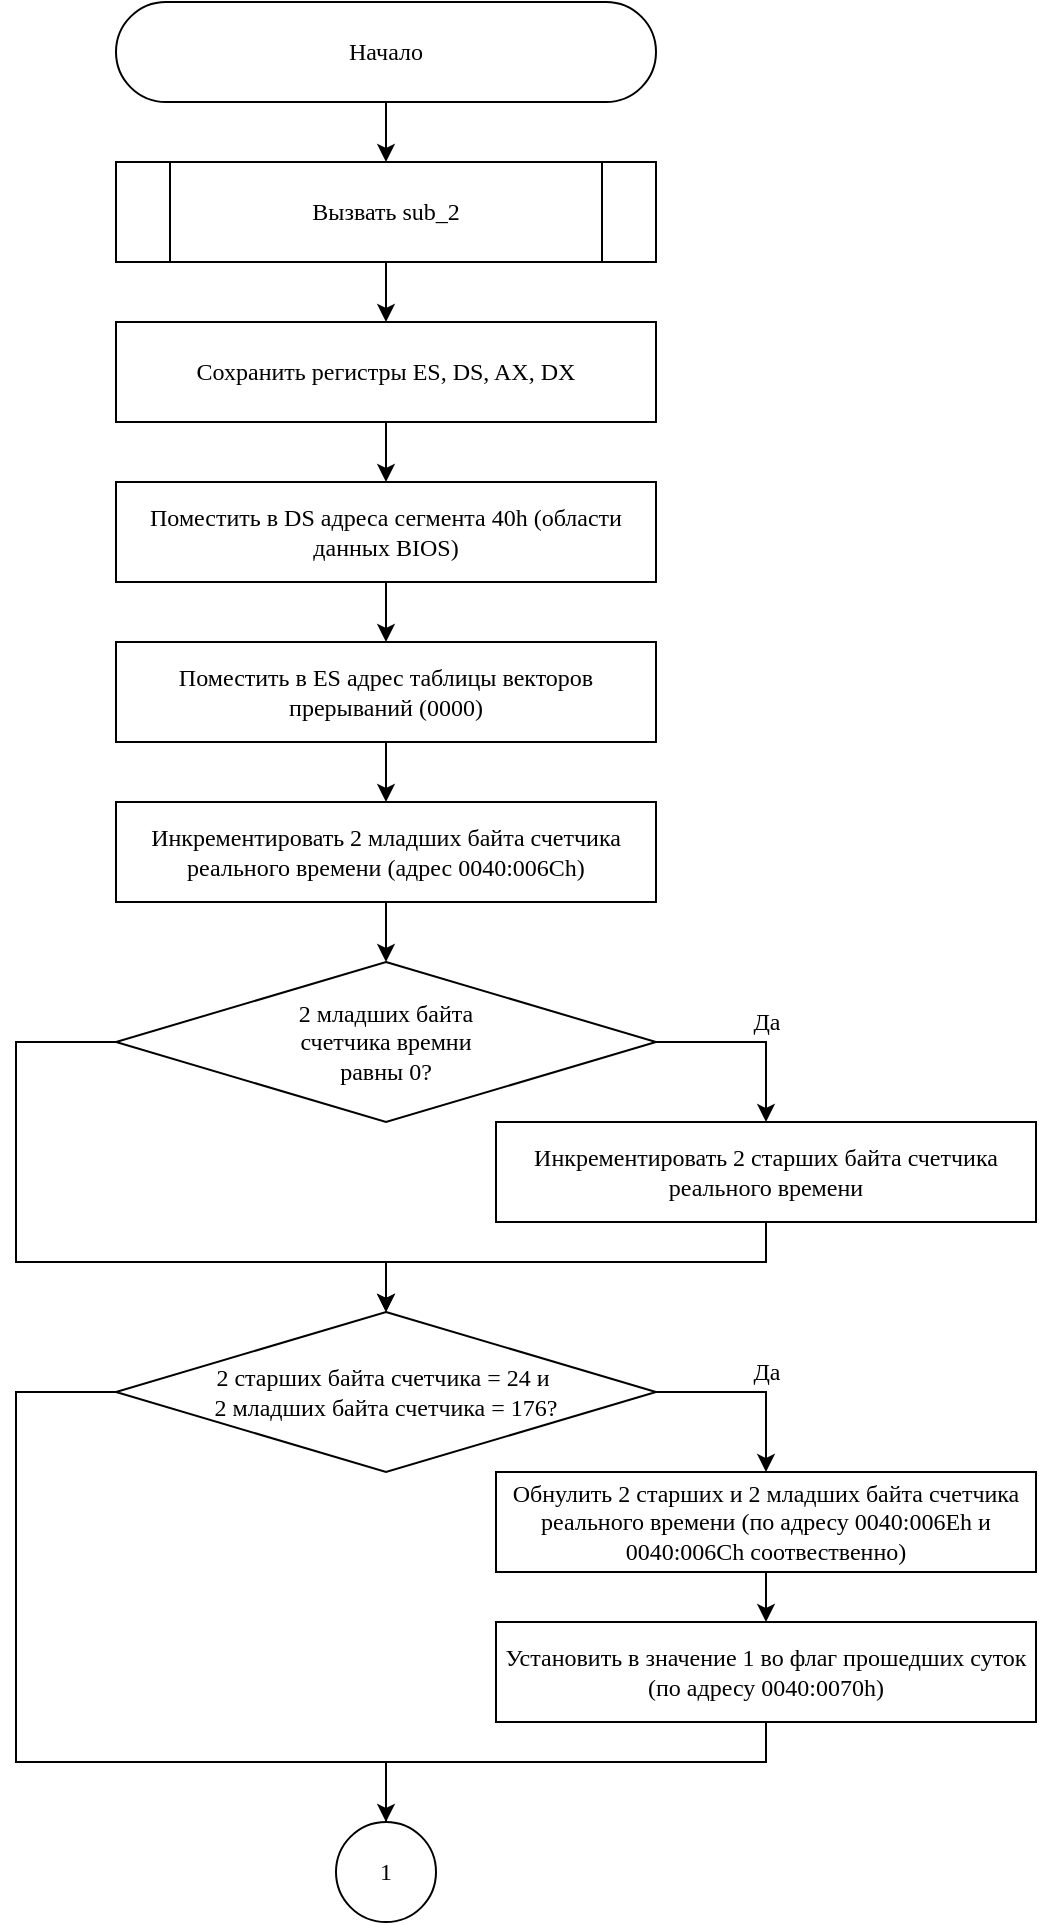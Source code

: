 <mxfile version="20.2.8" type="device"><diagram id="W3nTQl8lb5ZWRrLLP2Ps" name="Page-1"><mxGraphModel dx="1102" dy="857" grid="1" gridSize="10" guides="1" tooltips="1" connect="1" arrows="1" fold="1" page="1" pageScale="1" pageWidth="850" pageHeight="1100" math="0" shadow="0"><root><mxCell id="0"/><mxCell id="1" parent="0"/><mxCell id="3NbvMUNqBw4EXKjgjqQj-3" style="edgeStyle=orthogonalEdgeStyle;rounded=0;orthogonalLoop=1;jettySize=auto;html=1;entryX=0.5;entryY=0;entryDx=0;entryDy=0;" parent="1" source="3NbvMUNqBw4EXKjgjqQj-1" target="3NbvMUNqBw4EXKjgjqQj-2" edge="1"><mxGeometry relative="1" as="geometry"/></mxCell><mxCell id="3NbvMUNqBw4EXKjgjqQj-1" value="&lt;font&gt;Начало&lt;/font&gt;" style="rounded=1;whiteSpace=wrap;html=1;arcSize=50;fontFamily=Times New Roman;" parent="1" vertex="1"><mxGeometry x="290" y="40" width="270" height="50" as="geometry"/></mxCell><mxCell id="3NbvMUNqBw4EXKjgjqQj-5" style="edgeStyle=orthogonalEdgeStyle;rounded=0;orthogonalLoop=1;jettySize=auto;html=1;fontFamily=Times New Roman;" parent="1" source="3NbvMUNqBw4EXKjgjqQj-2" target="3NbvMUNqBw4EXKjgjqQj-4" edge="1"><mxGeometry relative="1" as="geometry"/></mxCell><mxCell id="3NbvMUNqBw4EXKjgjqQj-2" value="Вызвать sub_2" style="shape=process;whiteSpace=wrap;html=1;backgroundOutline=1;rounded=1;arcSize=0;fontFamily=Times New Roman;" parent="1" vertex="1"><mxGeometry x="290" y="120" width="270" height="50" as="geometry"/></mxCell><mxCell id="3NbvMUNqBw4EXKjgjqQj-7" style="edgeStyle=orthogonalEdgeStyle;rounded=0;orthogonalLoop=1;jettySize=auto;html=1;fontFamily=Times New Roman;" parent="1" source="3NbvMUNqBw4EXKjgjqQj-4" target="3NbvMUNqBw4EXKjgjqQj-6" edge="1"><mxGeometry relative="1" as="geometry"/></mxCell><mxCell id="3NbvMUNqBw4EXKjgjqQj-4" value="Сохранить регистры ES, DS, AX, DX" style="rounded=1;whiteSpace=wrap;html=1;fontFamily=Times New Roman;arcSize=0;" parent="1" vertex="1"><mxGeometry x="290" y="200" width="270" height="50" as="geometry"/></mxCell><mxCell id="3NbvMUNqBw4EXKjgjqQj-9" style="edgeStyle=orthogonalEdgeStyle;rounded=0;orthogonalLoop=1;jettySize=auto;html=1;entryX=0.5;entryY=0;entryDx=0;entryDy=0;fontFamily=Times New Roman;" parent="1" source="3NbvMUNqBw4EXKjgjqQj-6" target="3NbvMUNqBw4EXKjgjqQj-8" edge="1"><mxGeometry relative="1" as="geometry"/></mxCell><mxCell id="3NbvMUNqBw4EXKjgjqQj-6" value="Поместить в DS адреса сегмента 40h (области данных BIOS)" style="rounded=1;whiteSpace=wrap;html=1;fontFamily=Times New Roman;arcSize=0;" parent="1" vertex="1"><mxGeometry x="290" y="280" width="270" height="50" as="geometry"/></mxCell><mxCell id="3NbvMUNqBw4EXKjgjqQj-11" style="edgeStyle=orthogonalEdgeStyle;rounded=0;orthogonalLoop=1;jettySize=auto;html=1;fontFamily=Times New Roman;" parent="1" source="3NbvMUNqBw4EXKjgjqQj-8" target="3NbvMUNqBw4EXKjgjqQj-10" edge="1"><mxGeometry relative="1" as="geometry"/></mxCell><mxCell id="3NbvMUNqBw4EXKjgjqQj-8" value="Поместить в ES адрес таблицы векторов прерываний (0000)" style="rounded=1;whiteSpace=wrap;html=1;fontFamily=Times New Roman;arcSize=0;" parent="1" vertex="1"><mxGeometry x="290" y="360" width="270" height="50" as="geometry"/></mxCell><mxCell id="3NbvMUNqBw4EXKjgjqQj-13" style="edgeStyle=orthogonalEdgeStyle;rounded=0;orthogonalLoop=1;jettySize=auto;html=1;entryX=0.5;entryY=0;entryDx=0;entryDy=0;fontFamily=Times New Roman;" parent="1" source="3NbvMUNqBw4EXKjgjqQj-10" target="3NbvMUNqBw4EXKjgjqQj-12" edge="1"><mxGeometry relative="1" as="geometry"/></mxCell><mxCell id="3NbvMUNqBw4EXKjgjqQj-10" value="Инкрементировать 2 младших байта счетчика реального времени (адрес 0040:006Ch)" style="rounded=1;whiteSpace=wrap;html=1;fontFamily=Times New Roman;arcSize=0;" parent="1" vertex="1"><mxGeometry x="290" y="440" width="270" height="50" as="geometry"/></mxCell><mxCell id="3NbvMUNqBw4EXKjgjqQj-15" style="edgeStyle=orthogonalEdgeStyle;rounded=0;orthogonalLoop=1;jettySize=auto;html=1;entryX=0.5;entryY=0;entryDx=0;entryDy=0;fontFamily=Times New Roman;" parent="1" source="3NbvMUNqBw4EXKjgjqQj-12" target="3NbvMUNqBw4EXKjgjqQj-14" edge="1"><mxGeometry relative="1" as="geometry"><Array as="points"><mxPoint x="615" y="560"/></Array></mxGeometry></mxCell><mxCell id="3NbvMUNqBw4EXKjgjqQj-19" style="edgeStyle=orthogonalEdgeStyle;rounded=0;orthogonalLoop=1;jettySize=auto;html=1;entryX=0.5;entryY=0;entryDx=0;entryDy=0;fontFamily=Times New Roman;" parent="1" source="3NbvMUNqBw4EXKjgjqQj-12" target="3NbvMUNqBw4EXKjgjqQj-18" edge="1"><mxGeometry relative="1" as="geometry"><Array as="points"><mxPoint x="240" y="560"/><mxPoint x="240" y="670"/><mxPoint x="425" y="670"/></Array></mxGeometry></mxCell><mxCell id="3NbvMUNqBw4EXKjgjqQj-12" value="&lt;div&gt;2 младших байта&lt;/div&gt;&lt;div&gt; счетчика времни &lt;br&gt;&lt;/div&gt;&lt;div&gt;равны 0?&lt;/div&gt;" style="rhombus;whiteSpace=wrap;html=1;fontFamily=Garamond;" parent="1" vertex="1"><mxGeometry x="290" y="520" width="270" height="80" as="geometry"/></mxCell><mxCell id="3NbvMUNqBw4EXKjgjqQj-20" style="edgeStyle=orthogonalEdgeStyle;rounded=0;orthogonalLoop=1;jettySize=auto;html=1;entryX=0.5;entryY=0;entryDx=0;entryDy=0;fontFamily=Times New Roman;" parent="1" source="3NbvMUNqBw4EXKjgjqQj-14" target="3NbvMUNqBw4EXKjgjqQj-18" edge="1"><mxGeometry relative="1" as="geometry"><Array as="points"><mxPoint x="615" y="670"/><mxPoint x="425" y="670"/></Array></mxGeometry></mxCell><mxCell id="3NbvMUNqBw4EXKjgjqQj-14" value="Инкрементировать 2 старших байта счетчика реального времени" style="rounded=1;whiteSpace=wrap;html=1;fontFamily=Times New Roman;arcSize=0;" parent="1" vertex="1"><mxGeometry x="480" y="600" width="270" height="50" as="geometry"/></mxCell><mxCell id="3NbvMUNqBw4EXKjgjqQj-17" value="Да" style="text;html=1;align=center;verticalAlign=middle;resizable=0;points=[];autosize=1;strokeColor=none;fillColor=none;fontFamily=Times New Roman;" parent="1" vertex="1"><mxGeometry x="595" y="535" width="40" height="30" as="geometry"/></mxCell><mxCell id="3NbvMUNqBw4EXKjgjqQj-28" style="edgeStyle=orthogonalEdgeStyle;rounded=0;orthogonalLoop=1;jettySize=auto;html=1;entryX=0.5;entryY=0;entryDx=0;entryDy=0;fontFamily=Times New Roman;" parent="1" source="3NbvMUNqBw4EXKjgjqQj-18" target="3NbvMUNqBw4EXKjgjqQj-25" edge="1"><mxGeometry relative="1" as="geometry"><Array as="points"><mxPoint x="615" y="735"/></Array></mxGeometry></mxCell><mxCell id="3NbvMUNqBw4EXKjgjqQj-32" style="edgeStyle=orthogonalEdgeStyle;rounded=0;orthogonalLoop=1;jettySize=auto;html=1;entryX=0.5;entryY=0;entryDx=0;entryDy=0;fontFamily=Times New Roman;" parent="1" source="3NbvMUNqBw4EXKjgjqQj-18" edge="1"><mxGeometry relative="1" as="geometry"><Array as="points"><mxPoint x="240" y="735"/><mxPoint x="240" y="920"/><mxPoint x="425" y="920"/></Array><mxPoint x="425" y="990" as="targetPoint"/></mxGeometry></mxCell><mxCell id="3NbvMUNqBw4EXKjgjqQj-18" value="&lt;div&gt;2 cтарших байта счетчика = 24 и&amp;nbsp;&lt;/div&gt;&lt;div&gt;2 младших байта счетчика = 176?&lt;/div&gt;" style="rhombus;whiteSpace=wrap;html=1;fontFamily=Garamond;" parent="1" vertex="1"><mxGeometry x="290" y="695" width="270" height="80" as="geometry"/></mxCell><mxCell id="3NbvMUNqBw4EXKjgjqQj-29" style="edgeStyle=orthogonalEdgeStyle;rounded=0;orthogonalLoop=1;jettySize=auto;html=1;entryX=0.5;entryY=0;entryDx=0;entryDy=0;fontFamily=Times New Roman;" parent="1" source="3NbvMUNqBw4EXKjgjqQj-25" target="3NbvMUNqBw4EXKjgjqQj-27" edge="1"><mxGeometry relative="1" as="geometry"/></mxCell><mxCell id="3NbvMUNqBw4EXKjgjqQj-25" value="Обнулить 2 старших и 2 младших байта счетчика реального времени (по адресу 0040:006Eh и 0040:006Ch соотвественно)" style="rounded=1;whiteSpace=wrap;html=1;fontFamily=Times New Roman;arcSize=0;" parent="1" vertex="1"><mxGeometry x="480" y="775" width="270" height="50" as="geometry"/></mxCell><mxCell id="3NbvMUNqBw4EXKjgjqQj-31" style="edgeStyle=orthogonalEdgeStyle;rounded=0;orthogonalLoop=1;jettySize=auto;html=1;entryX=0.5;entryY=0;entryDx=0;entryDy=0;fontFamily=Times New Roman;" parent="1" source="3NbvMUNqBw4EXKjgjqQj-27" target="HVOmMig5-pmjnBKYQNek-15" edge="1"><mxGeometry relative="1" as="geometry"><mxPoint x="425" y="990" as="targetPoint"/><Array as="points"><mxPoint x="615" y="920"/><mxPoint x="425" y="920"/></Array></mxGeometry></mxCell><mxCell id="3NbvMUNqBw4EXKjgjqQj-27" value="Установить в значение 1 во флаг прошедших суток (по адресу 0040:0070h)" style="rounded=1;whiteSpace=wrap;html=1;fontFamily=Times New Roman;arcSize=0;" parent="1" vertex="1"><mxGeometry x="480" y="850" width="270" height="50" as="geometry"/></mxCell><mxCell id="3NbvMUNqBw4EXKjgjqQj-30" value="Да" style="text;html=1;align=center;verticalAlign=middle;resizable=0;points=[];autosize=1;strokeColor=none;fillColor=none;fontFamily=Times New Roman;" parent="1" vertex="1"><mxGeometry x="595" y="710" width="40" height="30" as="geometry"/></mxCell><mxCell id="HVOmMig5-pmjnBKYQNek-15" value="1" style="ellipse;whiteSpace=wrap;html=1;aspect=fixed;fontFamily=Garamond;" vertex="1" parent="1"><mxGeometry x="400" y="950" width="50" height="50" as="geometry"/></mxCell></root></mxGraphModel></diagram></mxfile>